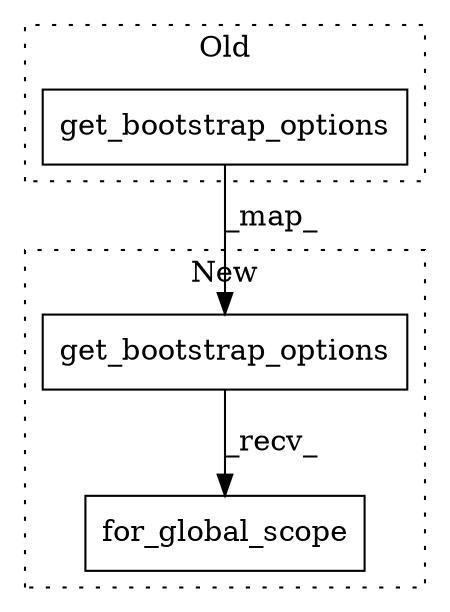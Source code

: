 digraph G {
subgraph cluster0 {
1 [label="get_bootstrap_options" a="32" s="1071" l="23" shape="box"];
label = "Old";
style="dotted";
}
subgraph cluster1 {
2 [label="get_bootstrap_options" a="32" s="1071" l="23" shape="box"];
3 [label="for_global_scope" a="32" s="1122" l="18" shape="box"];
label = "New";
style="dotted";
}
1 -> 2 [label="_map_"];
2 -> 3 [label="_recv_"];
}
